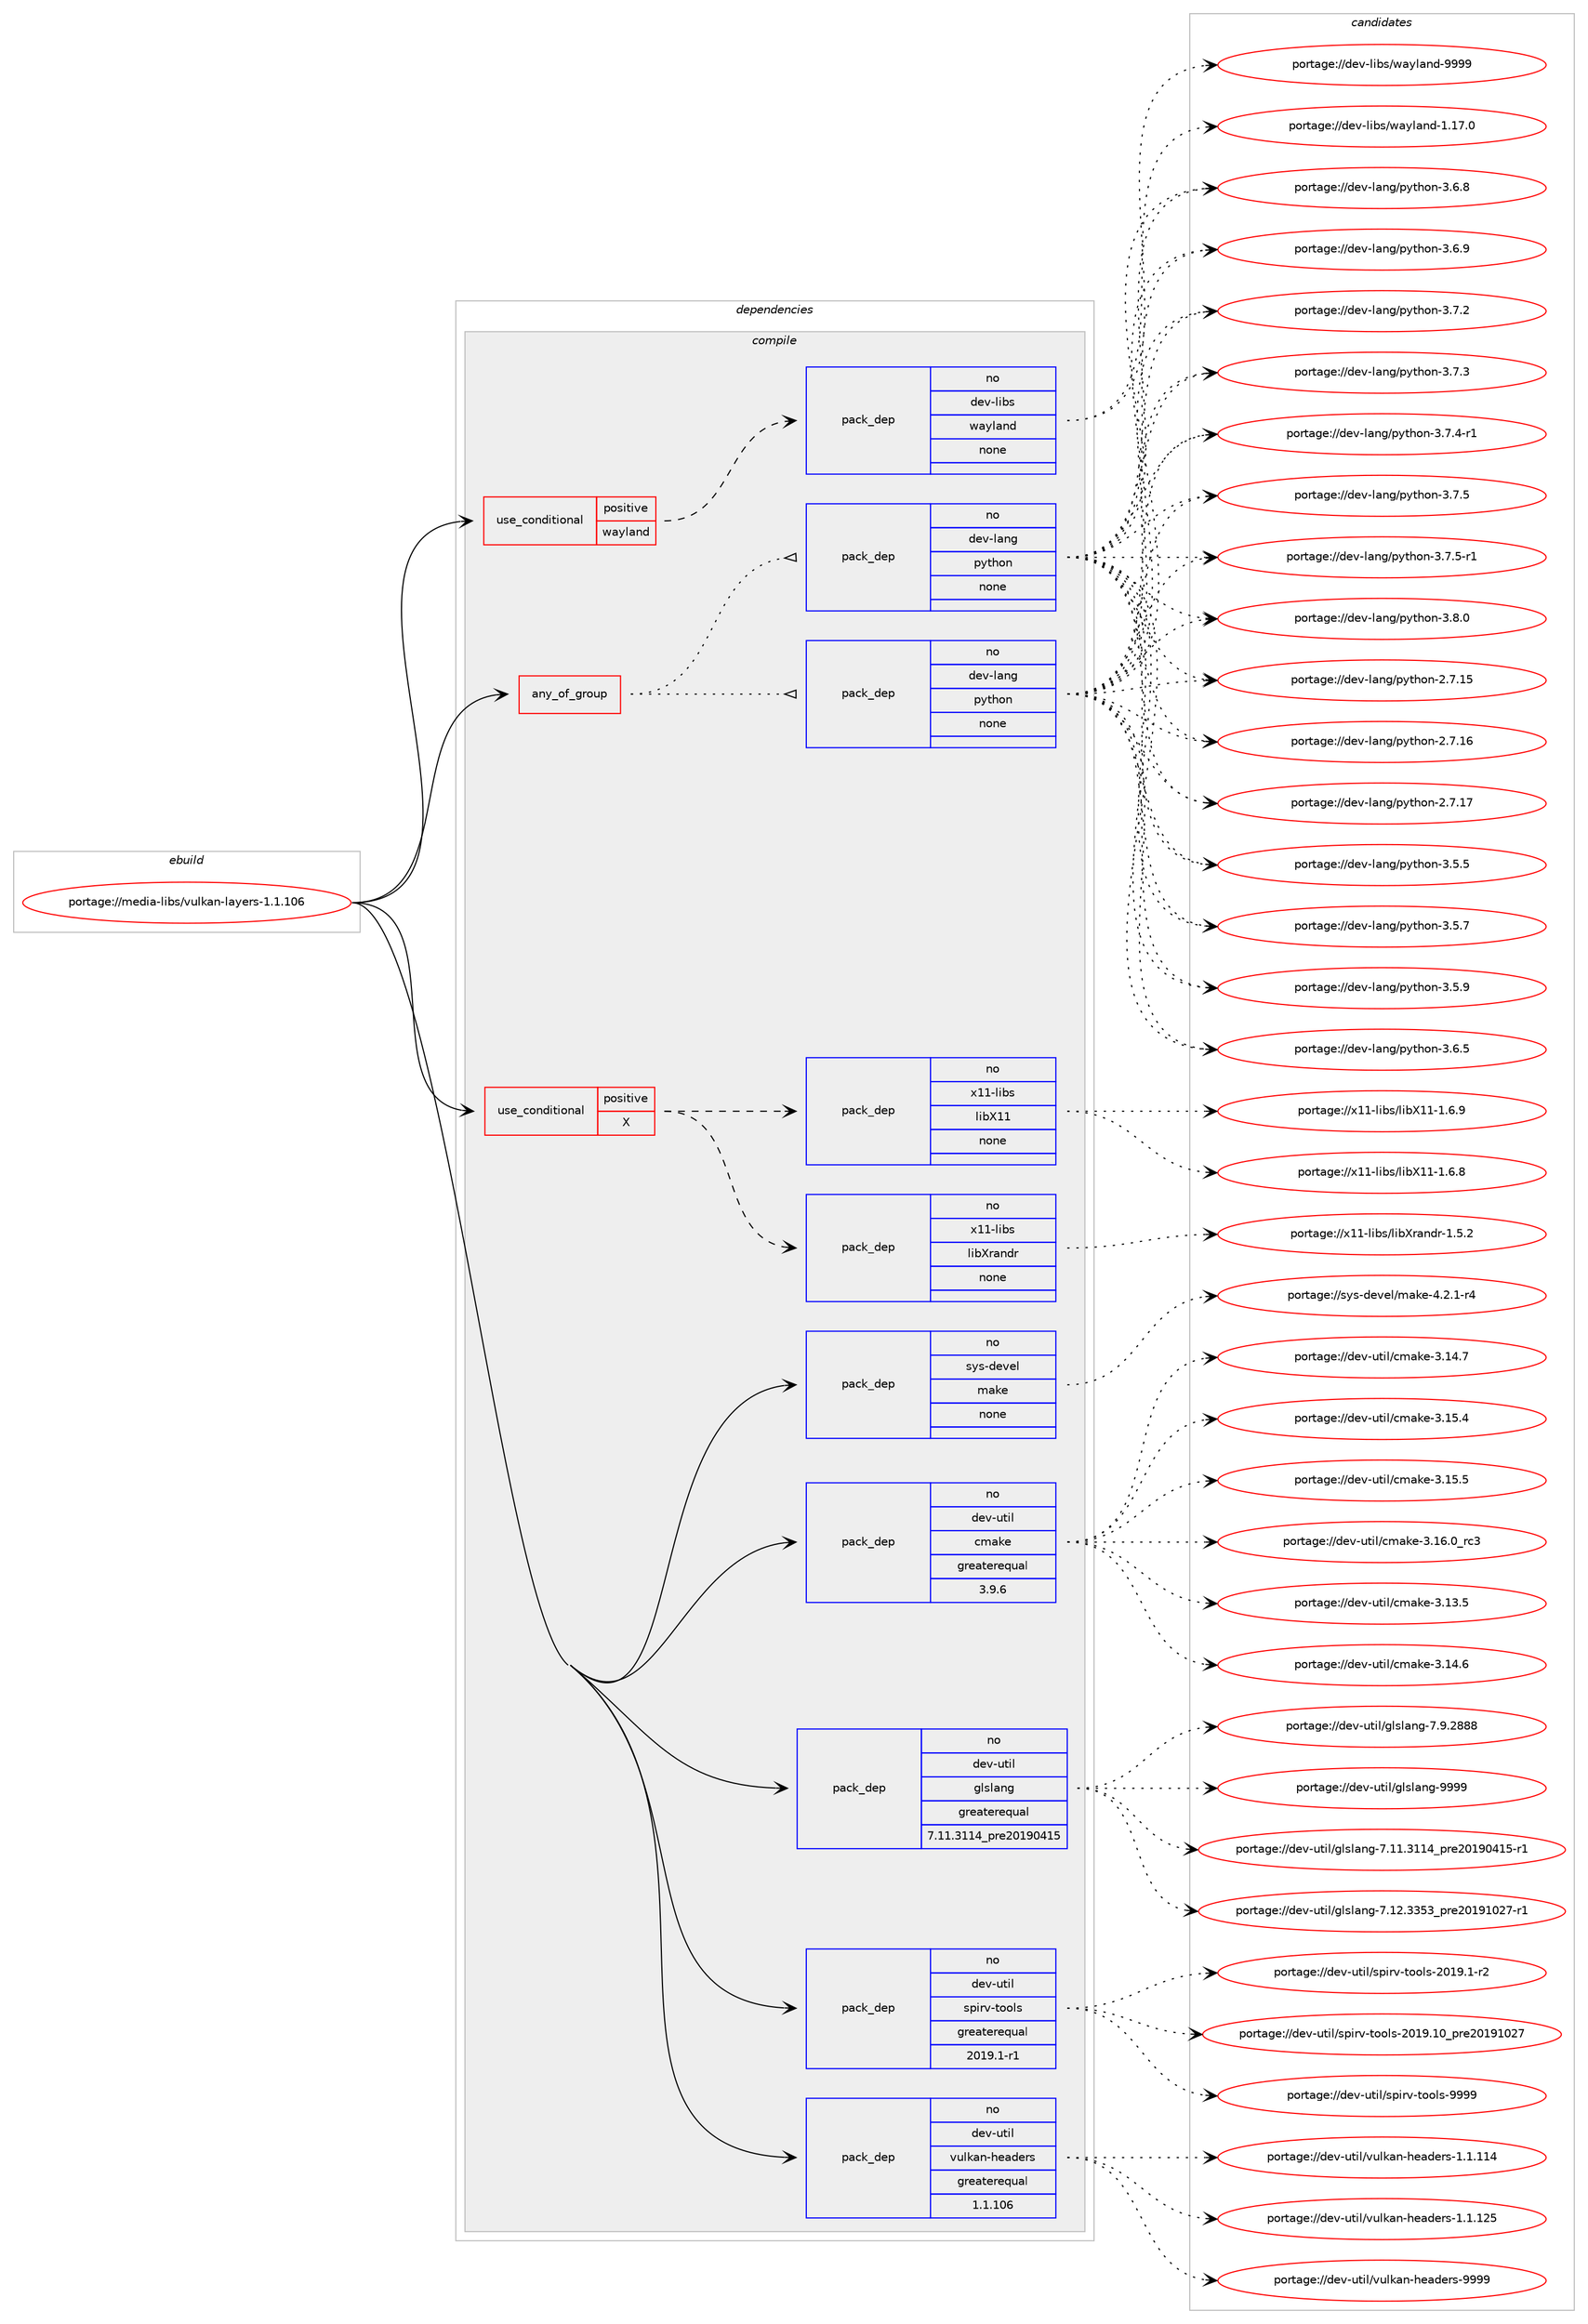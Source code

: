 digraph prolog {

# *************
# Graph options
# *************

newrank=true;
concentrate=true;
compound=true;
graph [rankdir=LR,fontname=Helvetica,fontsize=10,ranksep=1.5];#, ranksep=2.5, nodesep=0.2];
edge  [arrowhead=vee];
node  [fontname=Helvetica,fontsize=10];

# **********
# The ebuild
# **********

subgraph cluster_leftcol {
color=gray;
rank=same;
label=<<i>ebuild</i>>;
id [label="portage://media-libs/vulkan-layers-1.1.106", color=red, width=4, href="../media-libs/vulkan-layers-1.1.106.svg"];
}

# ****************
# The dependencies
# ****************

subgraph cluster_midcol {
color=gray;
label=<<i>dependencies</i>>;
subgraph cluster_compile {
fillcolor="#eeeeee";
style=filled;
label=<<i>compile</i>>;
subgraph any5215 {
dependency324810 [label=<<TABLE BORDER="0" CELLBORDER="1" CELLSPACING="0" CELLPADDING="4"><TR><TD CELLPADDING="10">any_of_group</TD></TR></TABLE>>, shape=none, color=red];subgraph pack238250 {
dependency324811 [label=<<TABLE BORDER="0" CELLBORDER="1" CELLSPACING="0" CELLPADDING="4" WIDTH="220"><TR><TD ROWSPAN="6" CELLPADDING="30">pack_dep</TD></TR><TR><TD WIDTH="110">no</TD></TR><TR><TD>dev-lang</TD></TR><TR><TD>python</TD></TR><TR><TD>none</TD></TR><TR><TD></TD></TR></TABLE>>, shape=none, color=blue];
}
dependency324810:e -> dependency324811:w [weight=20,style="dotted",arrowhead="oinv"];
subgraph pack238251 {
dependency324812 [label=<<TABLE BORDER="0" CELLBORDER="1" CELLSPACING="0" CELLPADDING="4" WIDTH="220"><TR><TD ROWSPAN="6" CELLPADDING="30">pack_dep</TD></TR><TR><TD WIDTH="110">no</TD></TR><TR><TD>dev-lang</TD></TR><TR><TD>python</TD></TR><TR><TD>none</TD></TR><TR><TD></TD></TR></TABLE>>, shape=none, color=blue];
}
dependency324810:e -> dependency324812:w [weight=20,style="dotted",arrowhead="oinv"];
}
id:e -> dependency324810:w [weight=20,style="solid",arrowhead="vee"];
subgraph cond81207 {
dependency324813 [label=<<TABLE BORDER="0" CELLBORDER="1" CELLSPACING="0" CELLPADDING="4"><TR><TD ROWSPAN="3" CELLPADDING="10">use_conditional</TD></TR><TR><TD>positive</TD></TR><TR><TD>X</TD></TR></TABLE>>, shape=none, color=red];
subgraph pack238252 {
dependency324814 [label=<<TABLE BORDER="0" CELLBORDER="1" CELLSPACING="0" CELLPADDING="4" WIDTH="220"><TR><TD ROWSPAN="6" CELLPADDING="30">pack_dep</TD></TR><TR><TD WIDTH="110">no</TD></TR><TR><TD>x11-libs</TD></TR><TR><TD>libX11</TD></TR><TR><TD>none</TD></TR><TR><TD></TD></TR></TABLE>>, shape=none, color=blue];
}
dependency324813:e -> dependency324814:w [weight=20,style="dashed",arrowhead="vee"];
subgraph pack238253 {
dependency324815 [label=<<TABLE BORDER="0" CELLBORDER="1" CELLSPACING="0" CELLPADDING="4" WIDTH="220"><TR><TD ROWSPAN="6" CELLPADDING="30">pack_dep</TD></TR><TR><TD WIDTH="110">no</TD></TR><TR><TD>x11-libs</TD></TR><TR><TD>libXrandr</TD></TR><TR><TD>none</TD></TR><TR><TD></TD></TR></TABLE>>, shape=none, color=blue];
}
dependency324813:e -> dependency324815:w [weight=20,style="dashed",arrowhead="vee"];
}
id:e -> dependency324813:w [weight=20,style="solid",arrowhead="vee"];
subgraph cond81208 {
dependency324816 [label=<<TABLE BORDER="0" CELLBORDER="1" CELLSPACING="0" CELLPADDING="4"><TR><TD ROWSPAN="3" CELLPADDING="10">use_conditional</TD></TR><TR><TD>positive</TD></TR><TR><TD>wayland</TD></TR></TABLE>>, shape=none, color=red];
subgraph pack238254 {
dependency324817 [label=<<TABLE BORDER="0" CELLBORDER="1" CELLSPACING="0" CELLPADDING="4" WIDTH="220"><TR><TD ROWSPAN="6" CELLPADDING="30">pack_dep</TD></TR><TR><TD WIDTH="110">no</TD></TR><TR><TD>dev-libs</TD></TR><TR><TD>wayland</TD></TR><TR><TD>none</TD></TR><TR><TD></TD></TR></TABLE>>, shape=none, color=blue];
}
dependency324816:e -> dependency324817:w [weight=20,style="dashed",arrowhead="vee"];
}
id:e -> dependency324816:w [weight=20,style="solid",arrowhead="vee"];
subgraph pack238255 {
dependency324818 [label=<<TABLE BORDER="0" CELLBORDER="1" CELLSPACING="0" CELLPADDING="4" WIDTH="220"><TR><TD ROWSPAN="6" CELLPADDING="30">pack_dep</TD></TR><TR><TD WIDTH="110">no</TD></TR><TR><TD>dev-util</TD></TR><TR><TD>cmake</TD></TR><TR><TD>greaterequal</TD></TR><TR><TD>3.9.6</TD></TR></TABLE>>, shape=none, color=blue];
}
id:e -> dependency324818:w [weight=20,style="solid",arrowhead="vee"];
subgraph pack238256 {
dependency324819 [label=<<TABLE BORDER="0" CELLBORDER="1" CELLSPACING="0" CELLPADDING="4" WIDTH="220"><TR><TD ROWSPAN="6" CELLPADDING="30">pack_dep</TD></TR><TR><TD WIDTH="110">no</TD></TR><TR><TD>dev-util</TD></TR><TR><TD>glslang</TD></TR><TR><TD>greaterequal</TD></TR><TR><TD>7.11.3114_pre20190415</TD></TR></TABLE>>, shape=none, color=blue];
}
id:e -> dependency324819:w [weight=20,style="solid",arrowhead="vee"];
subgraph pack238257 {
dependency324820 [label=<<TABLE BORDER="0" CELLBORDER="1" CELLSPACING="0" CELLPADDING="4" WIDTH="220"><TR><TD ROWSPAN="6" CELLPADDING="30">pack_dep</TD></TR><TR><TD WIDTH="110">no</TD></TR><TR><TD>dev-util</TD></TR><TR><TD>spirv-tools</TD></TR><TR><TD>greaterequal</TD></TR><TR><TD>2019.1-r1</TD></TR></TABLE>>, shape=none, color=blue];
}
id:e -> dependency324820:w [weight=20,style="solid",arrowhead="vee"];
subgraph pack238258 {
dependency324821 [label=<<TABLE BORDER="0" CELLBORDER="1" CELLSPACING="0" CELLPADDING="4" WIDTH="220"><TR><TD ROWSPAN="6" CELLPADDING="30">pack_dep</TD></TR><TR><TD WIDTH="110">no</TD></TR><TR><TD>dev-util</TD></TR><TR><TD>vulkan-headers</TD></TR><TR><TD>greaterequal</TD></TR><TR><TD>1.1.106</TD></TR></TABLE>>, shape=none, color=blue];
}
id:e -> dependency324821:w [weight=20,style="solid",arrowhead="vee"];
subgraph pack238259 {
dependency324822 [label=<<TABLE BORDER="0" CELLBORDER="1" CELLSPACING="0" CELLPADDING="4" WIDTH="220"><TR><TD ROWSPAN="6" CELLPADDING="30">pack_dep</TD></TR><TR><TD WIDTH="110">no</TD></TR><TR><TD>sys-devel</TD></TR><TR><TD>make</TD></TR><TR><TD>none</TD></TR><TR><TD></TD></TR></TABLE>>, shape=none, color=blue];
}
id:e -> dependency324822:w [weight=20,style="solid",arrowhead="vee"];
}
subgraph cluster_compileandrun {
fillcolor="#eeeeee";
style=filled;
label=<<i>compile and run</i>>;
}
subgraph cluster_run {
fillcolor="#eeeeee";
style=filled;
label=<<i>run</i>>;
}
}

# **************
# The candidates
# **************

subgraph cluster_choices {
rank=same;
color=gray;
label=<<i>candidates</i>>;

subgraph choice238250 {
color=black;
nodesep=1;
choiceportage10010111845108971101034711212111610411111045504655464953 [label="portage://dev-lang/python-2.7.15", color=red, width=4,href="../dev-lang/python-2.7.15.svg"];
choiceportage10010111845108971101034711212111610411111045504655464954 [label="portage://dev-lang/python-2.7.16", color=red, width=4,href="../dev-lang/python-2.7.16.svg"];
choiceportage10010111845108971101034711212111610411111045504655464955 [label="portage://dev-lang/python-2.7.17", color=red, width=4,href="../dev-lang/python-2.7.17.svg"];
choiceportage100101118451089711010347112121116104111110455146534653 [label="portage://dev-lang/python-3.5.5", color=red, width=4,href="../dev-lang/python-3.5.5.svg"];
choiceportage100101118451089711010347112121116104111110455146534655 [label="portage://dev-lang/python-3.5.7", color=red, width=4,href="../dev-lang/python-3.5.7.svg"];
choiceportage100101118451089711010347112121116104111110455146534657 [label="portage://dev-lang/python-3.5.9", color=red, width=4,href="../dev-lang/python-3.5.9.svg"];
choiceportage100101118451089711010347112121116104111110455146544653 [label="portage://dev-lang/python-3.6.5", color=red, width=4,href="../dev-lang/python-3.6.5.svg"];
choiceportage100101118451089711010347112121116104111110455146544656 [label="portage://dev-lang/python-3.6.8", color=red, width=4,href="../dev-lang/python-3.6.8.svg"];
choiceportage100101118451089711010347112121116104111110455146544657 [label="portage://dev-lang/python-3.6.9", color=red, width=4,href="../dev-lang/python-3.6.9.svg"];
choiceportage100101118451089711010347112121116104111110455146554650 [label="portage://dev-lang/python-3.7.2", color=red, width=4,href="../dev-lang/python-3.7.2.svg"];
choiceportage100101118451089711010347112121116104111110455146554651 [label="portage://dev-lang/python-3.7.3", color=red, width=4,href="../dev-lang/python-3.7.3.svg"];
choiceportage1001011184510897110103471121211161041111104551465546524511449 [label="portage://dev-lang/python-3.7.4-r1", color=red, width=4,href="../dev-lang/python-3.7.4-r1.svg"];
choiceportage100101118451089711010347112121116104111110455146554653 [label="portage://dev-lang/python-3.7.5", color=red, width=4,href="../dev-lang/python-3.7.5.svg"];
choiceportage1001011184510897110103471121211161041111104551465546534511449 [label="portage://dev-lang/python-3.7.5-r1", color=red, width=4,href="../dev-lang/python-3.7.5-r1.svg"];
choiceportage100101118451089711010347112121116104111110455146564648 [label="portage://dev-lang/python-3.8.0", color=red, width=4,href="../dev-lang/python-3.8.0.svg"];
dependency324811:e -> choiceportage10010111845108971101034711212111610411111045504655464953:w [style=dotted,weight="100"];
dependency324811:e -> choiceportage10010111845108971101034711212111610411111045504655464954:w [style=dotted,weight="100"];
dependency324811:e -> choiceportage10010111845108971101034711212111610411111045504655464955:w [style=dotted,weight="100"];
dependency324811:e -> choiceportage100101118451089711010347112121116104111110455146534653:w [style=dotted,weight="100"];
dependency324811:e -> choiceportage100101118451089711010347112121116104111110455146534655:w [style=dotted,weight="100"];
dependency324811:e -> choiceportage100101118451089711010347112121116104111110455146534657:w [style=dotted,weight="100"];
dependency324811:e -> choiceportage100101118451089711010347112121116104111110455146544653:w [style=dotted,weight="100"];
dependency324811:e -> choiceportage100101118451089711010347112121116104111110455146544656:w [style=dotted,weight="100"];
dependency324811:e -> choiceportage100101118451089711010347112121116104111110455146544657:w [style=dotted,weight="100"];
dependency324811:e -> choiceportage100101118451089711010347112121116104111110455146554650:w [style=dotted,weight="100"];
dependency324811:e -> choiceportage100101118451089711010347112121116104111110455146554651:w [style=dotted,weight="100"];
dependency324811:e -> choiceportage1001011184510897110103471121211161041111104551465546524511449:w [style=dotted,weight="100"];
dependency324811:e -> choiceportage100101118451089711010347112121116104111110455146554653:w [style=dotted,weight="100"];
dependency324811:e -> choiceportage1001011184510897110103471121211161041111104551465546534511449:w [style=dotted,weight="100"];
dependency324811:e -> choiceportage100101118451089711010347112121116104111110455146564648:w [style=dotted,weight="100"];
}
subgraph choice238251 {
color=black;
nodesep=1;
choiceportage10010111845108971101034711212111610411111045504655464953 [label="portage://dev-lang/python-2.7.15", color=red, width=4,href="../dev-lang/python-2.7.15.svg"];
choiceportage10010111845108971101034711212111610411111045504655464954 [label="portage://dev-lang/python-2.7.16", color=red, width=4,href="../dev-lang/python-2.7.16.svg"];
choiceportage10010111845108971101034711212111610411111045504655464955 [label="portage://dev-lang/python-2.7.17", color=red, width=4,href="../dev-lang/python-2.7.17.svg"];
choiceportage100101118451089711010347112121116104111110455146534653 [label="portage://dev-lang/python-3.5.5", color=red, width=4,href="../dev-lang/python-3.5.5.svg"];
choiceportage100101118451089711010347112121116104111110455146534655 [label="portage://dev-lang/python-3.5.7", color=red, width=4,href="../dev-lang/python-3.5.7.svg"];
choiceportage100101118451089711010347112121116104111110455146534657 [label="portage://dev-lang/python-3.5.9", color=red, width=4,href="../dev-lang/python-3.5.9.svg"];
choiceportage100101118451089711010347112121116104111110455146544653 [label="portage://dev-lang/python-3.6.5", color=red, width=4,href="../dev-lang/python-3.6.5.svg"];
choiceportage100101118451089711010347112121116104111110455146544656 [label="portage://dev-lang/python-3.6.8", color=red, width=4,href="../dev-lang/python-3.6.8.svg"];
choiceportage100101118451089711010347112121116104111110455146544657 [label="portage://dev-lang/python-3.6.9", color=red, width=4,href="../dev-lang/python-3.6.9.svg"];
choiceportage100101118451089711010347112121116104111110455146554650 [label="portage://dev-lang/python-3.7.2", color=red, width=4,href="../dev-lang/python-3.7.2.svg"];
choiceportage100101118451089711010347112121116104111110455146554651 [label="portage://dev-lang/python-3.7.3", color=red, width=4,href="../dev-lang/python-3.7.3.svg"];
choiceportage1001011184510897110103471121211161041111104551465546524511449 [label="portage://dev-lang/python-3.7.4-r1", color=red, width=4,href="../dev-lang/python-3.7.4-r1.svg"];
choiceportage100101118451089711010347112121116104111110455146554653 [label="portage://dev-lang/python-3.7.5", color=red, width=4,href="../dev-lang/python-3.7.5.svg"];
choiceportage1001011184510897110103471121211161041111104551465546534511449 [label="portage://dev-lang/python-3.7.5-r1", color=red, width=4,href="../dev-lang/python-3.7.5-r1.svg"];
choiceportage100101118451089711010347112121116104111110455146564648 [label="portage://dev-lang/python-3.8.0", color=red, width=4,href="../dev-lang/python-3.8.0.svg"];
dependency324812:e -> choiceportage10010111845108971101034711212111610411111045504655464953:w [style=dotted,weight="100"];
dependency324812:e -> choiceportage10010111845108971101034711212111610411111045504655464954:w [style=dotted,weight="100"];
dependency324812:e -> choiceportage10010111845108971101034711212111610411111045504655464955:w [style=dotted,weight="100"];
dependency324812:e -> choiceportage100101118451089711010347112121116104111110455146534653:w [style=dotted,weight="100"];
dependency324812:e -> choiceportage100101118451089711010347112121116104111110455146534655:w [style=dotted,weight="100"];
dependency324812:e -> choiceportage100101118451089711010347112121116104111110455146534657:w [style=dotted,weight="100"];
dependency324812:e -> choiceportage100101118451089711010347112121116104111110455146544653:w [style=dotted,weight="100"];
dependency324812:e -> choiceportage100101118451089711010347112121116104111110455146544656:w [style=dotted,weight="100"];
dependency324812:e -> choiceportage100101118451089711010347112121116104111110455146544657:w [style=dotted,weight="100"];
dependency324812:e -> choiceportage100101118451089711010347112121116104111110455146554650:w [style=dotted,weight="100"];
dependency324812:e -> choiceportage100101118451089711010347112121116104111110455146554651:w [style=dotted,weight="100"];
dependency324812:e -> choiceportage1001011184510897110103471121211161041111104551465546524511449:w [style=dotted,weight="100"];
dependency324812:e -> choiceportage100101118451089711010347112121116104111110455146554653:w [style=dotted,weight="100"];
dependency324812:e -> choiceportage1001011184510897110103471121211161041111104551465546534511449:w [style=dotted,weight="100"];
dependency324812:e -> choiceportage100101118451089711010347112121116104111110455146564648:w [style=dotted,weight="100"];
}
subgraph choice238252 {
color=black;
nodesep=1;
choiceportage120494945108105981154710810598884949454946544656 [label="portage://x11-libs/libX11-1.6.8", color=red, width=4,href="../x11-libs/libX11-1.6.8.svg"];
choiceportage120494945108105981154710810598884949454946544657 [label="portage://x11-libs/libX11-1.6.9", color=red, width=4,href="../x11-libs/libX11-1.6.9.svg"];
dependency324814:e -> choiceportage120494945108105981154710810598884949454946544656:w [style=dotted,weight="100"];
dependency324814:e -> choiceportage120494945108105981154710810598884949454946544657:w [style=dotted,weight="100"];
}
subgraph choice238253 {
color=black;
nodesep=1;
choiceportage1204949451081059811547108105988811497110100114454946534650 [label="portage://x11-libs/libXrandr-1.5.2", color=red, width=4,href="../x11-libs/libXrandr-1.5.2.svg"];
dependency324815:e -> choiceportage1204949451081059811547108105988811497110100114454946534650:w [style=dotted,weight="100"];
}
subgraph choice238254 {
color=black;
nodesep=1;
choiceportage100101118451081059811547119971211089711010045494649554648 [label="portage://dev-libs/wayland-1.17.0", color=red, width=4,href="../dev-libs/wayland-1.17.0.svg"];
choiceportage10010111845108105981154711997121108971101004557575757 [label="portage://dev-libs/wayland-9999", color=red, width=4,href="../dev-libs/wayland-9999.svg"];
dependency324817:e -> choiceportage100101118451081059811547119971211089711010045494649554648:w [style=dotted,weight="100"];
dependency324817:e -> choiceportage10010111845108105981154711997121108971101004557575757:w [style=dotted,weight="100"];
}
subgraph choice238255 {
color=black;
nodesep=1;
choiceportage1001011184511711610510847991099710710145514649514653 [label="portage://dev-util/cmake-3.13.5", color=red, width=4,href="../dev-util/cmake-3.13.5.svg"];
choiceportage1001011184511711610510847991099710710145514649524654 [label="portage://dev-util/cmake-3.14.6", color=red, width=4,href="../dev-util/cmake-3.14.6.svg"];
choiceportage1001011184511711610510847991099710710145514649524655 [label="portage://dev-util/cmake-3.14.7", color=red, width=4,href="../dev-util/cmake-3.14.7.svg"];
choiceportage1001011184511711610510847991099710710145514649534652 [label="portage://dev-util/cmake-3.15.4", color=red, width=4,href="../dev-util/cmake-3.15.4.svg"];
choiceportage1001011184511711610510847991099710710145514649534653 [label="portage://dev-util/cmake-3.15.5", color=red, width=4,href="../dev-util/cmake-3.15.5.svg"];
choiceportage1001011184511711610510847991099710710145514649544648951149951 [label="portage://dev-util/cmake-3.16.0_rc3", color=red, width=4,href="../dev-util/cmake-3.16.0_rc3.svg"];
dependency324818:e -> choiceportage1001011184511711610510847991099710710145514649514653:w [style=dotted,weight="100"];
dependency324818:e -> choiceportage1001011184511711610510847991099710710145514649524654:w [style=dotted,weight="100"];
dependency324818:e -> choiceportage1001011184511711610510847991099710710145514649524655:w [style=dotted,weight="100"];
dependency324818:e -> choiceportage1001011184511711610510847991099710710145514649534652:w [style=dotted,weight="100"];
dependency324818:e -> choiceportage1001011184511711610510847991099710710145514649534653:w [style=dotted,weight="100"];
dependency324818:e -> choiceportage1001011184511711610510847991099710710145514649544648951149951:w [style=dotted,weight="100"];
}
subgraph choice238256 {
color=black;
nodesep=1;
choiceportage100101118451171161051084710310811510897110103455546494946514949529511211410150484957485249534511449 [label="portage://dev-util/glslang-7.11.3114_pre20190415-r1", color=red, width=4,href="../dev-util/glslang-7.11.3114_pre20190415-r1.svg"];
choiceportage100101118451171161051084710310811510897110103455546495046515153519511211410150484957494850554511449 [label="portage://dev-util/glslang-7.12.3353_pre20191027-r1", color=red, width=4,href="../dev-util/glslang-7.12.3353_pre20191027-r1.svg"];
choiceportage100101118451171161051084710310811510897110103455546574650565656 [label="portage://dev-util/glslang-7.9.2888", color=red, width=4,href="../dev-util/glslang-7.9.2888.svg"];
choiceportage1001011184511711610510847103108115108971101034557575757 [label="portage://dev-util/glslang-9999", color=red, width=4,href="../dev-util/glslang-9999.svg"];
dependency324819:e -> choiceportage100101118451171161051084710310811510897110103455546494946514949529511211410150484957485249534511449:w [style=dotted,weight="100"];
dependency324819:e -> choiceportage100101118451171161051084710310811510897110103455546495046515153519511211410150484957494850554511449:w [style=dotted,weight="100"];
dependency324819:e -> choiceportage100101118451171161051084710310811510897110103455546574650565656:w [style=dotted,weight="100"];
dependency324819:e -> choiceportage1001011184511711610510847103108115108971101034557575757:w [style=dotted,weight="100"];
}
subgraph choice238257 {
color=black;
nodesep=1;
choiceportage100101118451171161051084711511210511411845116111111108115455048495746494511450 [label="portage://dev-util/spirv-tools-2019.1-r2", color=red, width=4,href="../dev-util/spirv-tools-2019.1-r2.svg"];
choiceportage1001011184511711610510847115112105114118451161111111081154550484957464948951121141015048495749485055 [label="portage://dev-util/spirv-tools-2019.10_pre20191027", color=red, width=4,href="../dev-util/spirv-tools-2019.10_pre20191027.svg"];
choiceportage1001011184511711610510847115112105114118451161111111081154557575757 [label="portage://dev-util/spirv-tools-9999", color=red, width=4,href="../dev-util/spirv-tools-9999.svg"];
dependency324820:e -> choiceportage100101118451171161051084711511210511411845116111111108115455048495746494511450:w [style=dotted,weight="100"];
dependency324820:e -> choiceportage1001011184511711610510847115112105114118451161111111081154550484957464948951121141015048495749485055:w [style=dotted,weight="100"];
dependency324820:e -> choiceportage1001011184511711610510847115112105114118451161111111081154557575757:w [style=dotted,weight="100"];
}
subgraph choice238258 {
color=black;
nodesep=1;
choiceportage10010111845117116105108471181171081079711045104101971001011141154549464946494952 [label="portage://dev-util/vulkan-headers-1.1.114", color=red, width=4,href="../dev-util/vulkan-headers-1.1.114.svg"];
choiceportage10010111845117116105108471181171081079711045104101971001011141154549464946495053 [label="portage://dev-util/vulkan-headers-1.1.125", color=red, width=4,href="../dev-util/vulkan-headers-1.1.125.svg"];
choiceportage10010111845117116105108471181171081079711045104101971001011141154557575757 [label="portage://dev-util/vulkan-headers-9999", color=red, width=4,href="../dev-util/vulkan-headers-9999.svg"];
dependency324821:e -> choiceportage10010111845117116105108471181171081079711045104101971001011141154549464946494952:w [style=dotted,weight="100"];
dependency324821:e -> choiceportage10010111845117116105108471181171081079711045104101971001011141154549464946495053:w [style=dotted,weight="100"];
dependency324821:e -> choiceportage10010111845117116105108471181171081079711045104101971001011141154557575757:w [style=dotted,weight="100"];
}
subgraph choice238259 {
color=black;
nodesep=1;
choiceportage1151211154510010111810110847109971071014552465046494511452 [label="portage://sys-devel/make-4.2.1-r4", color=red, width=4,href="../sys-devel/make-4.2.1-r4.svg"];
dependency324822:e -> choiceportage1151211154510010111810110847109971071014552465046494511452:w [style=dotted,weight="100"];
}
}

}
